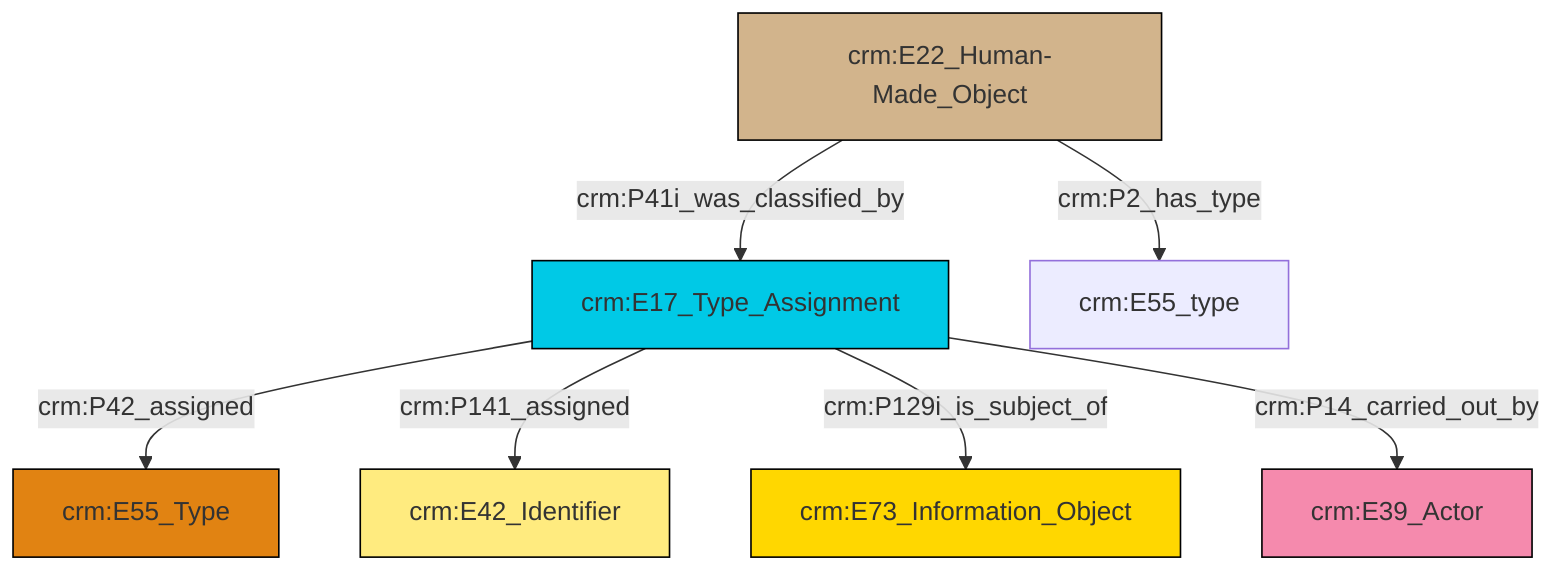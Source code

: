 graph TD
classDef Literal fill:#f2f2f2,stroke:#000000;
classDef CRM_Entity fill:#FFFFFF,stroke:#000000;
classDef Temporal_Entity fill:#00C9E6, stroke:#000000;
classDef Type fill:#E18312, stroke:#000000;
classDef Time-Span fill:#2C9C91, stroke:#000000;
classDef Appellation fill:#FFEB7F, stroke:#000000;
classDef Place fill:#008836, stroke:#000000;
classDef Persistent_Item fill:#B266B2, stroke:#000000;
classDef Conceptual_Object fill:#FFD700, stroke:#000000;
classDef Physical_Thing fill:#D2B48C, stroke:#000000;
classDef Actor fill:#f58aad, stroke:#000000;
classDef PC_Classes fill:#4ce600, stroke:#000000;
classDef Multi fill:#cccccc,stroke:#000000;

0["crm:E17_Type_Assignment"]:::Temporal_Entity -->|crm:P42_assigned| 1["crm:E55_Type"]:::Type
0["crm:E17_Type_Assignment"]:::Temporal_Entity -->|crm:P141_assigned| 6["crm:E42_Identifier"]:::Appellation
0["crm:E17_Type_Assignment"]:::Temporal_Entity -->|crm:P129i_is_subject_of| 4["crm:E73_Information_Object"]:::Conceptual_Object
0["crm:E17_Type_Assignment"]:::Temporal_Entity -->|crm:P14_carried_out_by| 2["crm:E39_Actor"]:::Actor
10["crm:E22_Human-Made_Object"]:::Physical_Thing -->|crm:P41i_was_classified_by| 0["crm:E17_Type_Assignment"]:::Temporal_Entity
10["crm:E22_Human-Made_Object"]:::Physical_Thing -->|crm:P2_has_type| 8["crm:E55_type"]:::Default